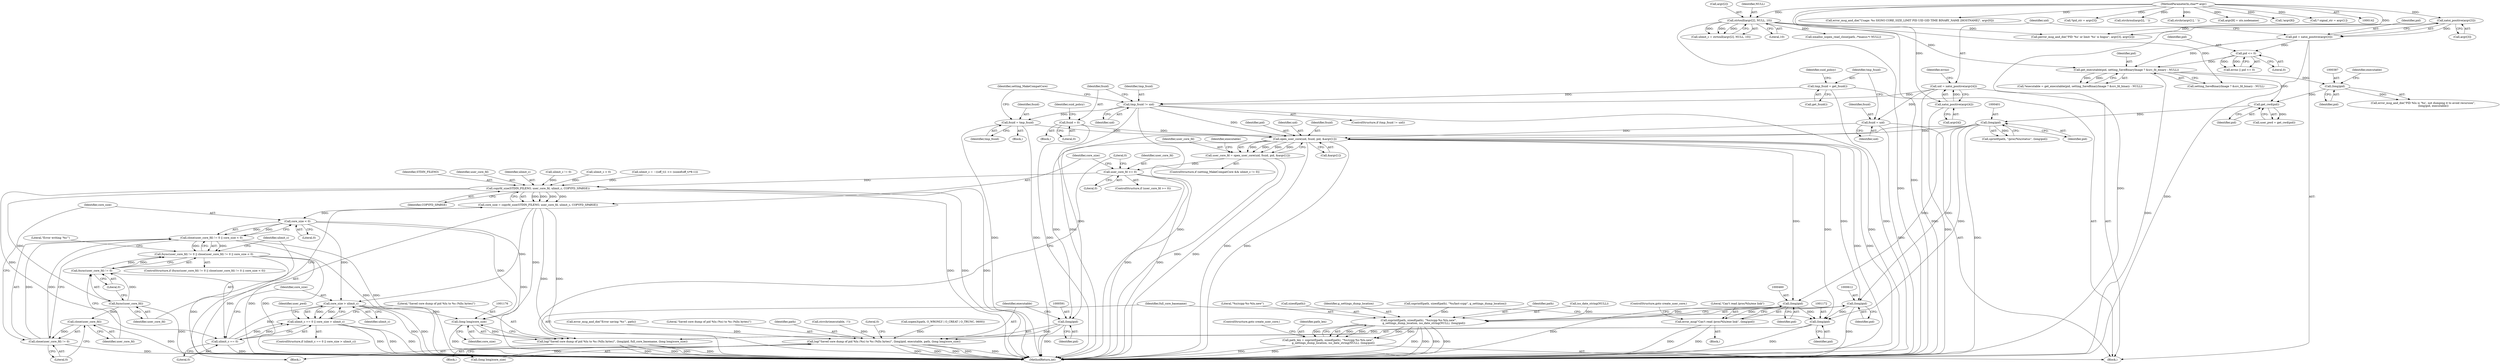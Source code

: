 digraph "0_abrt_80408e9e24a1c10f85fd969e1853e0f192157f92_0@API" {
"1000444" [label="(Call,open_user_core(uid, fsuid, pid, &argv[1]))"];
"1000421" [label="(Call,tmp_fsuid != uid)"];
"1000413" [label="(Call,tmp_fsuid = get_fsuid())"];
"1000308" [label="(Call,uid = xatoi_positive(argv[4]))"];
"1000310" [label="(Call,xatoi_positive(argv[4]))"];
"1000144" [label="(MethodParameterIn,char** argv)"];
"1000433" [label="(Call,fsuid = tmp_fsuid)"];
"1000425" [label="(Call,fsuid = 0)"];
"1000409" [label="(Call,fsuid = uid)"];
"1000400" [label="(Call,(long)pid)"];
"1000392" [label="(Call,get_cwd(pid))"];
"1000386" [label="(Call,(long)pid)"];
"1000370" [label="(Call,get_executable(pid, setting_SaveBinaryImage ? &src_fd_binary : NULL))"];
"1000317" [label="(Call,pid <= 0)"];
"1000301" [label="(Call,pid = xatoi_positive(argv[3]))"];
"1000303" [label="(Call,xatoi_positive(argv[3]))"];
"1000270" [label="(Call,strtoull(argv[2], NULL, 10))"];
"1000442" [label="(Call,user_core_fd = open_user_core(uid, fsuid, pid, &argv[1]))"];
"1001118" [label="(Call,user_core_fd >= 0)"];
"1001125" [label="(Call,copyfd_size(STDIN_FILENO, user_core_fd, ulimit_c, COPYFD_SPARSE))"];
"1001123" [label="(Call,core_size = copyfd_size(STDIN_FILENO, user_core_fd, ulimit_c, COPYFD_SPARSE))"];
"1001141" [label="(Call,core_size < 0)"];
"1001136" [label="(Call,close(user_core_fd) != 0 || core_size < 0)"];
"1001131" [label="(Call,fsync(user_core_fd) != 0 || close(user_core_fd) != 0 || core_size < 0)"];
"1001159" [label="(Call,core_size > ulimit_c)"];
"1001155" [label="(Call,ulimit_c == 0 || core_size > ulimit_c)"];
"1001175" [label="(Call,(long long)core_size)"];
"1001169" [label="(Call,log(\"Saved core dump of pid %lu to %s (%llu bytes)\", (long)pid, full_core_basename, (long long)core_size))"];
"1001133" [label="(Call,fsync(user_core_fd))"];
"1001132" [label="(Call,fsync(user_core_fd) != 0)"];
"1001138" [label="(Call,close(user_core_fd))"];
"1001137" [label="(Call,close(user_core_fd) != 0)"];
"1001156" [label="(Call,ulimit_c == 0)"];
"1000459" [label="(Call,(long)pid)"];
"1000457" [label="(Call,error_msg(\"Can't read /proc/%lu/exe link\", (long)pid))"];
"1001171" [label="(Call,(long)pid)"];
"1000590" [label="(Call,(long)pid)"];
"1000588" [label="(Call,log(\"Saved core dump of pid %lu (%s) to %s (%llu bytes)\", (long)pid, executable, path, (long long)core_size))"];
"1000611" [label="(Call,(long)pid)"];
"1000603" [label="(Call,snprintf(path, sizeof(path), \"%s/ccpp-%s-%lu.new\",\n            g_settings_dump_location, iso_date_string(NULL), (long)pid))"];
"1000601" [label="(Call,path_len = snprintf(path, sizeof(path), \"%s/ccpp-%s-%lu.new\",\n            g_settings_dump_location, iso_date_string(NULL), (long)pid))"];
"1001126" [label="(Identifier,STDIN_FILENO)"];
"1000393" [label="(Identifier,pid)"];
"1001132" [label="(Call,fsync(user_core_fd) != 0)"];
"1000397" [label="(Call,sprintf(path, \"/proc/%lu/status\", (long)pid))"];
"1000607" [label="(Literal,\"%s/ccpp-%s-%lu.new\")"];
"1000424" [label="(Block,)"];
"1001131" [label="(Call,fsync(user_core_fd) != 0 || close(user_core_fd) != 0 || core_size < 0)"];
"1000415" [label="(Call,get_fsuid())"];
"1001175" [label="(Call,(long long)core_size)"];
"1001170" [label="(Literal,\"Saved core dump of pid %lu to %s (%llu bytes)\")"];
"1001164" [label="(Identifier,user_pwd)"];
"1000171" [label="(Call,error_msg_and_die(\"Usage: %s SIGNO CORE_SIZE_LIMIT PID UID GID TIME BINARY_NAME [HOSTNAME]\", argv[0]))"];
"1001138" [label="(Call,close(user_core_fd))"];
"1001169" [label="(Call,log(\"Saved core dump of pid %lu to %s (%llu bytes)\", (long)pid, full_core_basename, (long long)core_size))"];
"1000594" [label="(Identifier,path)"];
"1000611" [label="(Call,(long)pid)"];
"1000603" [label="(Call,snprintf(path, sizeof(path), \"%s/ccpp-%s-%lu.new\",\n            g_settings_dump_location, iso_date_string(NULL), (long)pid))"];
"1001155" [label="(Call,ulimit_c == 0 || core_size > ulimit_c)"];
"1000413" [label="(Call,tmp_fsuid = get_fsuid())"];
"1000443" [label="(Identifier,user_core_fd)"];
"1001171" [label="(Call,(long)pid)"];
"1000590" [label="(Call,(long)pid)"];
"1001139" [label="(Identifier,user_core_fd)"];
"1001143" [label="(Literal,0)"];
"1000316" [label="(Identifier,errno)"];
"1001159" [label="(Call,core_size > ulimit_c)"];
"1000534" [label="(Call,strrchr(executable, '/'))"];
"1001135" [label="(Literal,0)"];
"1000410" [label="(Identifier,fsuid)"];
"1000370" [label="(Call,get_executable(pid, setting_SaveBinaryImage ? &src_fd_binary : NULL))"];
"1000319" [label="(Literal,0)"];
"1000295" [label="(Call,*pid_str = argv[3])"];
"1001118" [label="(Call,user_core_fd >= 0)"];
"1001117" [label="(ControlStructure,if (user_core_fd >= 0))"];
"1001154" [label="(ControlStructure,if (ulimit_c == 0 || core_size > ulimit_c))"];
"1000368" [label="(Call,*executable = get_executable(pid, setting_SaveBinaryImage ? &src_fd_binary : NULL))"];
"1001173" [label="(Identifier,pid)"];
"1001136" [label="(Call,close(user_core_fd) != 0 || core_size < 0)"];
"1000599" [label="(Literal,0)"];
"1000384" [label="(Call,error_msg_and_die(\"PID %lu is '%s', not dumping it to avoid recursion\",\n                        (long)pid, executable))"];
"1000271" [label="(Call,argv[2])"];
"1000392" [label="(Call,get_cwd(pid))"];
"1000426" [label="(Identifier,fsuid)"];
"1000435" [label="(Identifier,tmp_fsuid)"];
"1000371" [label="(Identifier,pid)"];
"1001134" [label="(Identifier,user_core_fd)"];
"1000405" [label="(Call,xmalloc_xopen_read_close(path, /*maxsz:*/ NULL))"];
"1000447" [label="(Identifier,pid)"];
"1001157" [label="(Identifier,ulimit_c)"];
"1000605" [label="(Call,sizeof(path))"];
"1001142" [label="(Identifier,core_size)"];
"1000433" [label="(Call,fsuid = tmp_fsuid)"];
"1001156" [label="(Call,ulimit_c == 0)"];
"1000462" [label="(ControlStructure,goto create_user_core;)"];
"1001133" [label="(Call,fsync(user_core_fd))"];
"1001180" [label="(MethodReturn,int)"];
"1001137" [label="(Call,close(user_core_fd) != 0)"];
"1000422" [label="(Identifier,tmp_fsuid)"];
"1000414" [label="(Identifier,tmp_fsuid)"];
"1000196" [label="(Call,strchrnul(argv[i], ' '))"];
"1000386" [label="(Call,(long)pid)"];
"1001160" [label="(Identifier,core_size)"];
"1000593" [label="(Identifier,executable)"];
"1000608" [label="(Identifier,g_settings_dump_location)"];
"1000588" [label="(Call,log(\"Saved core dump of pid %lu (%s) to %s (%llu bytes)\", (long)pid, executable, path, (long long)core_size))"];
"1000602" [label="(Identifier,path_len)"];
"1001158" [label="(Literal,0)"];
"1001120" [label="(Literal,0)"];
"1001179" [label="(Literal,0)"];
"1000310" [label="(Call,xatoi_positive(argv[4]))"];
"1001129" [label="(Identifier,COPYFD_SPARSE)"];
"1000400" [label="(Call,(long)pid)"];
"1000388" [label="(Identifier,pid)"];
"1001119" [label="(Identifier,user_core_fd)"];
"1001127" [label="(Identifier,user_core_fd)"];
"1001140" [label="(Literal,0)"];
"1000601" [label="(Call,path_len = snprintf(path, sizeof(path), \"%s/ccpp-%s-%lu.new\",\n            g_settings_dump_location, iso_date_string(NULL), (long)pid))"];
"1000317" [label="(Call,pid <= 0)"];
"1000177" [label="(Call,strchr(argv[1], ' '))"];
"1000270" [label="(Call,strtoull(argv[2], NULL, 10))"];
"1000432" [label="(Block,)"];
"1000459" [label="(Call,(long)pid)"];
"1000321" [label="(Call,perror_msg_and_die(\"PID '%s' or limit '%s' is bogus\", argv[3], argv[2]))"];
"1000411" [label="(Identifier,uid)"];
"1000390" [label="(Call,user_pwd = get_cwd(pid))"];
"1000585" [label="(Call,error_msg_and_die(\"Error saving '%s'\", path))"];
"1000615" [label="(ControlStructure,goto create_user_core;)"];
"1000389" [label="(Identifier,executable)"];
"1000409" [label="(Call,fsuid = uid)"];
"1001177" [label="(Identifier,core_size)"];
"1000427" [label="(Literal,0)"];
"1000436" [label="(ControlStructure,if (setting_MakeCompatCore && ulimit_c != 0))"];
"1001161" [label="(Identifier,ulimit_c)"];
"1000456" [label="(Block,)"];
"1000448" [label="(Call,&argv[1])"];
"1000461" [label="(Identifier,pid)"];
"1000458" [label="(Literal,\"Can't read /proc/%lu/exe link\")"];
"1000592" [label="(Identifier,pid)"];
"1000519" [label="(Call,snprintf(path, sizeof(path), \"%s/last-ccpp\", g_settings_dump_location))"];
"1000604" [label="(Identifier,path)"];
"1001128" [label="(Identifier,ulimit_c)"];
"1001174" [label="(Identifier,full_core_basename)"];
"1000420" [label="(ControlStructure,if (tmp_fsuid != uid))"];
"1000457" [label="(Call,error_msg(\"Can't read /proc/%lu/exe link\", (long)pid))"];
"1000418" [label="(Identifier,suid_policy)"];
"1000430" [label="(Identifier,suid_policy)"];
"1001141" [label="(Call,core_size < 0)"];
"1000354" [label="(Call,argv[8] = uts.nodename)"];
"1000558" [label="(Call,xopen3(path, O_WRONLY | O_CREAT | O_TRUNC, 0600))"];
"1001124" [label="(Identifier,core_size)"];
"1000425" [label="(Call,fsuid = 0)"];
"1001125" [label="(Call,copyfd_size(STDIN_FILENO, user_core_fd, ulimit_c, COPYFD_SPARSE))"];
"1000439" [label="(Call,ulimit_c != 0)"];
"1000442" [label="(Call,user_core_fd = open_user_core(uid, fsuid, pid, &argv[1]))"];
"1000311" [label="(Call,argv[4])"];
"1000315" [label="(Call,errno || pid <= 0)"];
"1000445" [label="(Identifier,uid)"];
"1000145" [label="(Block,)"];
"1000302" [label="(Identifier,pid)"];
"1000547" [label="(Block,)"];
"1000318" [label="(Identifier,pid)"];
"1001146" [label="(Literal,\"Error writing '%s'\")"];
"1000609" [label="(Call,iso_date_string(NULL))"];
"1000444" [label="(Call,open_user_core(uid, fsuid, pid, &argv[1]))"];
"1000144" [label="(MethodParameterIn,char** argv)"];
"1000304" [label="(Call,argv[3])"];
"1000595" [label="(Call,(long long)core_size)"];
"1000434" [label="(Identifier,fsuid)"];
"1000268" [label="(Call,ulimit_c = strtoull(argv[2], NULL, 10))"];
"1000275" [label="(Literal,10)"];
"1001123" [label="(Call,core_size = copyfd_size(STDIN_FILENO, user_core_fd, ulimit_c, COPYFD_SPARSE))"];
"1000346" [label="(Call,!argv[8])"];
"1000257" [label="(Call,* signal_str = argv[1])"];
"1000303" [label="(Call,xatoi_positive(argv[3]))"];
"1000372" [label="(Call,setting_SaveBinaryImage ? &src_fd_binary : NULL)"];
"1000402" [label="(Identifier,pid)"];
"1000421" [label="(Call,tmp_fsuid != uid)"];
"1001130" [label="(ControlStructure,if (fsync(user_core_fd) != 0 || close(user_core_fd) != 0 || core_size < 0))"];
"1000454" [label="(Identifier,executable)"];
"1000277" [label="(Call,ulimit_c < 0)"];
"1000438" [label="(Identifier,setting_MakeCompatCore)"];
"1000281" [label="(Call,ulimit_c = ~((off_t)1 << (sizeof(off_t)*8-1)))"];
"1000309" [label="(Identifier,uid)"];
"1001121" [label="(Block,)"];
"1000423" [label="(Identifier,uid)"];
"1000301" [label="(Call,pid = xatoi_positive(argv[3]))"];
"1000589" [label="(Literal,\"Saved core dump of pid %lu (%s) to %s (%llu bytes)\")"];
"1000613" [label="(Identifier,pid)"];
"1000446" [label="(Identifier,fsuid)"];
"1000308" [label="(Call,uid = xatoi_positive(argv[4]))"];
"1000274" [label="(Identifier,NULL)"];
"1000444" -> "1000442"  [label="AST: "];
"1000444" -> "1000448"  [label="CFG: "];
"1000445" -> "1000444"  [label="AST: "];
"1000446" -> "1000444"  [label="AST: "];
"1000447" -> "1000444"  [label="AST: "];
"1000448" -> "1000444"  [label="AST: "];
"1000442" -> "1000444"  [label="CFG: "];
"1000444" -> "1001180"  [label="DDG: "];
"1000444" -> "1001180"  [label="DDG: "];
"1000444" -> "1001180"  [label="DDG: "];
"1000444" -> "1001180"  [label="DDG: "];
"1000444" -> "1000442"  [label="DDG: "];
"1000444" -> "1000442"  [label="DDG: "];
"1000444" -> "1000442"  [label="DDG: "];
"1000444" -> "1000442"  [label="DDG: "];
"1000421" -> "1000444"  [label="DDG: "];
"1000433" -> "1000444"  [label="DDG: "];
"1000425" -> "1000444"  [label="DDG: "];
"1000409" -> "1000444"  [label="DDG: "];
"1000400" -> "1000444"  [label="DDG: "];
"1000444" -> "1000459"  [label="DDG: "];
"1000444" -> "1000590"  [label="DDG: "];
"1000444" -> "1000611"  [label="DDG: "];
"1000444" -> "1001171"  [label="DDG: "];
"1000421" -> "1000420"  [label="AST: "];
"1000421" -> "1000423"  [label="CFG: "];
"1000422" -> "1000421"  [label="AST: "];
"1000423" -> "1000421"  [label="AST: "];
"1000426" -> "1000421"  [label="CFG: "];
"1000438" -> "1000421"  [label="CFG: "];
"1000421" -> "1001180"  [label="DDG: "];
"1000421" -> "1001180"  [label="DDG: "];
"1000421" -> "1001180"  [label="DDG: "];
"1000413" -> "1000421"  [label="DDG: "];
"1000308" -> "1000421"  [label="DDG: "];
"1000421" -> "1000433"  [label="DDG: "];
"1000413" -> "1000145"  [label="AST: "];
"1000413" -> "1000415"  [label="CFG: "];
"1000414" -> "1000413"  [label="AST: "];
"1000415" -> "1000413"  [label="AST: "];
"1000418" -> "1000413"  [label="CFG: "];
"1000413" -> "1001180"  [label="DDG: "];
"1000308" -> "1000145"  [label="AST: "];
"1000308" -> "1000310"  [label="CFG: "];
"1000309" -> "1000308"  [label="AST: "];
"1000310" -> "1000308"  [label="AST: "];
"1000316" -> "1000308"  [label="CFG: "];
"1000308" -> "1001180"  [label="DDG: "];
"1000310" -> "1000308"  [label="DDG: "];
"1000308" -> "1000409"  [label="DDG: "];
"1000310" -> "1000311"  [label="CFG: "];
"1000311" -> "1000310"  [label="AST: "];
"1000310" -> "1001180"  [label="DDG: "];
"1000144" -> "1000310"  [label="DDG: "];
"1000144" -> "1000142"  [label="AST: "];
"1000144" -> "1001180"  [label="DDG: "];
"1000144" -> "1000171"  [label="DDG: "];
"1000144" -> "1000177"  [label="DDG: "];
"1000144" -> "1000196"  [label="DDG: "];
"1000144" -> "1000257"  [label="DDG: "];
"1000144" -> "1000270"  [label="DDG: "];
"1000144" -> "1000295"  [label="DDG: "];
"1000144" -> "1000303"  [label="DDG: "];
"1000144" -> "1000321"  [label="DDG: "];
"1000144" -> "1000346"  [label="DDG: "];
"1000144" -> "1000354"  [label="DDG: "];
"1000433" -> "1000432"  [label="AST: "];
"1000433" -> "1000435"  [label="CFG: "];
"1000434" -> "1000433"  [label="AST: "];
"1000435" -> "1000433"  [label="AST: "];
"1000438" -> "1000433"  [label="CFG: "];
"1000433" -> "1001180"  [label="DDG: "];
"1000433" -> "1001180"  [label="DDG: "];
"1000425" -> "1000424"  [label="AST: "];
"1000425" -> "1000427"  [label="CFG: "];
"1000426" -> "1000425"  [label="AST: "];
"1000427" -> "1000425"  [label="AST: "];
"1000430" -> "1000425"  [label="CFG: "];
"1000425" -> "1001180"  [label="DDG: "];
"1000409" -> "1000145"  [label="AST: "];
"1000409" -> "1000411"  [label="CFG: "];
"1000410" -> "1000409"  [label="AST: "];
"1000411" -> "1000409"  [label="AST: "];
"1000414" -> "1000409"  [label="CFG: "];
"1000409" -> "1001180"  [label="DDG: "];
"1000400" -> "1000397"  [label="AST: "];
"1000400" -> "1000402"  [label="CFG: "];
"1000401" -> "1000400"  [label="AST: "];
"1000402" -> "1000400"  [label="AST: "];
"1000397" -> "1000400"  [label="CFG: "];
"1000400" -> "1001180"  [label="DDG: "];
"1000400" -> "1000397"  [label="DDG: "];
"1000392" -> "1000400"  [label="DDG: "];
"1000400" -> "1000459"  [label="DDG: "];
"1000400" -> "1000590"  [label="DDG: "];
"1000400" -> "1000611"  [label="DDG: "];
"1000400" -> "1001171"  [label="DDG: "];
"1000392" -> "1000390"  [label="AST: "];
"1000392" -> "1000393"  [label="CFG: "];
"1000393" -> "1000392"  [label="AST: "];
"1000390" -> "1000392"  [label="CFG: "];
"1000392" -> "1000390"  [label="DDG: "];
"1000386" -> "1000392"  [label="DDG: "];
"1000370" -> "1000392"  [label="DDG: "];
"1000386" -> "1000384"  [label="AST: "];
"1000386" -> "1000388"  [label="CFG: "];
"1000387" -> "1000386"  [label="AST: "];
"1000388" -> "1000386"  [label="AST: "];
"1000389" -> "1000386"  [label="CFG: "];
"1000386" -> "1000384"  [label="DDG: "];
"1000370" -> "1000386"  [label="DDG: "];
"1000370" -> "1000368"  [label="AST: "];
"1000370" -> "1000372"  [label="CFG: "];
"1000371" -> "1000370"  [label="AST: "];
"1000372" -> "1000370"  [label="AST: "];
"1000368" -> "1000370"  [label="CFG: "];
"1000370" -> "1001180"  [label="DDG: "];
"1000370" -> "1000368"  [label="DDG: "];
"1000370" -> "1000368"  [label="DDG: "];
"1000317" -> "1000370"  [label="DDG: "];
"1000301" -> "1000370"  [label="DDG: "];
"1000270" -> "1000370"  [label="DDG: "];
"1000317" -> "1000315"  [label="AST: "];
"1000317" -> "1000319"  [label="CFG: "];
"1000318" -> "1000317"  [label="AST: "];
"1000319" -> "1000317"  [label="AST: "];
"1000315" -> "1000317"  [label="CFG: "];
"1000317" -> "1000315"  [label="DDG: "];
"1000317" -> "1000315"  [label="DDG: "];
"1000301" -> "1000317"  [label="DDG: "];
"1000301" -> "1000145"  [label="AST: "];
"1000301" -> "1000303"  [label="CFG: "];
"1000302" -> "1000301"  [label="AST: "];
"1000303" -> "1000301"  [label="AST: "];
"1000309" -> "1000301"  [label="CFG: "];
"1000301" -> "1001180"  [label="DDG: "];
"1000303" -> "1000301"  [label="DDG: "];
"1000303" -> "1000304"  [label="CFG: "];
"1000304" -> "1000303"  [label="AST: "];
"1000303" -> "1001180"  [label="DDG: "];
"1000303" -> "1000321"  [label="DDG: "];
"1000270" -> "1000268"  [label="AST: "];
"1000270" -> "1000275"  [label="CFG: "];
"1000271" -> "1000270"  [label="AST: "];
"1000274" -> "1000270"  [label="AST: "];
"1000275" -> "1000270"  [label="AST: "];
"1000268" -> "1000270"  [label="CFG: "];
"1000270" -> "1001180"  [label="DDG: "];
"1000270" -> "1000268"  [label="DDG: "];
"1000270" -> "1000268"  [label="DDG: "];
"1000270" -> "1000268"  [label="DDG: "];
"1000270" -> "1000321"  [label="DDG: "];
"1000270" -> "1000372"  [label="DDG: "];
"1000270" -> "1000405"  [label="DDG: "];
"1000442" -> "1000436"  [label="AST: "];
"1000443" -> "1000442"  [label="AST: "];
"1000454" -> "1000442"  [label="CFG: "];
"1000442" -> "1001180"  [label="DDG: "];
"1000442" -> "1001180"  [label="DDG: "];
"1000442" -> "1001118"  [label="DDG: "];
"1001118" -> "1001117"  [label="AST: "];
"1001118" -> "1001120"  [label="CFG: "];
"1001119" -> "1001118"  [label="AST: "];
"1001120" -> "1001118"  [label="AST: "];
"1001124" -> "1001118"  [label="CFG: "];
"1001179" -> "1001118"  [label="CFG: "];
"1001118" -> "1001180"  [label="DDG: "];
"1001118" -> "1001180"  [label="DDG: "];
"1001118" -> "1001125"  [label="DDG: "];
"1001125" -> "1001123"  [label="AST: "];
"1001125" -> "1001129"  [label="CFG: "];
"1001126" -> "1001125"  [label="AST: "];
"1001127" -> "1001125"  [label="AST: "];
"1001128" -> "1001125"  [label="AST: "];
"1001129" -> "1001125"  [label="AST: "];
"1001123" -> "1001125"  [label="CFG: "];
"1001125" -> "1001180"  [label="DDG: "];
"1001125" -> "1001180"  [label="DDG: "];
"1001125" -> "1001180"  [label="DDG: "];
"1001125" -> "1001123"  [label="DDG: "];
"1001125" -> "1001123"  [label="DDG: "];
"1001125" -> "1001123"  [label="DDG: "];
"1001125" -> "1001123"  [label="DDG: "];
"1000281" -> "1001125"  [label="DDG: "];
"1000439" -> "1001125"  [label="DDG: "];
"1000277" -> "1001125"  [label="DDG: "];
"1001125" -> "1001133"  [label="DDG: "];
"1001125" -> "1001156"  [label="DDG: "];
"1001123" -> "1001121"  [label="AST: "];
"1001124" -> "1001123"  [label="AST: "];
"1001134" -> "1001123"  [label="CFG: "];
"1001123" -> "1001180"  [label="DDG: "];
"1001123" -> "1001180"  [label="DDG: "];
"1001123" -> "1001141"  [label="DDG: "];
"1001123" -> "1001159"  [label="DDG: "];
"1001123" -> "1001175"  [label="DDG: "];
"1001141" -> "1001136"  [label="AST: "];
"1001141" -> "1001143"  [label="CFG: "];
"1001142" -> "1001141"  [label="AST: "];
"1001143" -> "1001141"  [label="AST: "];
"1001136" -> "1001141"  [label="CFG: "];
"1001141" -> "1001180"  [label="DDG: "];
"1001141" -> "1001136"  [label="DDG: "];
"1001141" -> "1001136"  [label="DDG: "];
"1001141" -> "1001159"  [label="DDG: "];
"1001141" -> "1001175"  [label="DDG: "];
"1001136" -> "1001131"  [label="AST: "];
"1001136" -> "1001137"  [label="CFG: "];
"1001137" -> "1001136"  [label="AST: "];
"1001131" -> "1001136"  [label="CFG: "];
"1001136" -> "1001180"  [label="DDG: "];
"1001136" -> "1001180"  [label="DDG: "];
"1001136" -> "1001131"  [label="DDG: "];
"1001136" -> "1001131"  [label="DDG: "];
"1001137" -> "1001136"  [label="DDG: "];
"1001137" -> "1001136"  [label="DDG: "];
"1001131" -> "1001130"  [label="AST: "];
"1001131" -> "1001132"  [label="CFG: "];
"1001132" -> "1001131"  [label="AST: "];
"1001146" -> "1001131"  [label="CFG: "];
"1001157" -> "1001131"  [label="CFG: "];
"1001131" -> "1001180"  [label="DDG: "];
"1001131" -> "1001180"  [label="DDG: "];
"1001131" -> "1001180"  [label="DDG: "];
"1001132" -> "1001131"  [label="DDG: "];
"1001132" -> "1001131"  [label="DDG: "];
"1001159" -> "1001155"  [label="AST: "];
"1001159" -> "1001161"  [label="CFG: "];
"1001160" -> "1001159"  [label="AST: "];
"1001161" -> "1001159"  [label="AST: "];
"1001155" -> "1001159"  [label="CFG: "];
"1001159" -> "1001180"  [label="DDG: "];
"1001159" -> "1001180"  [label="DDG: "];
"1001159" -> "1001155"  [label="DDG: "];
"1001159" -> "1001155"  [label="DDG: "];
"1001156" -> "1001159"  [label="DDG: "];
"1001159" -> "1001175"  [label="DDG: "];
"1001155" -> "1001154"  [label="AST: "];
"1001155" -> "1001156"  [label="CFG: "];
"1001156" -> "1001155"  [label="AST: "];
"1001164" -> "1001155"  [label="CFG: "];
"1001170" -> "1001155"  [label="CFG: "];
"1001155" -> "1001180"  [label="DDG: "];
"1001155" -> "1001180"  [label="DDG: "];
"1001155" -> "1001180"  [label="DDG: "];
"1001156" -> "1001155"  [label="DDG: "];
"1001156" -> "1001155"  [label="DDG: "];
"1001175" -> "1001169"  [label="AST: "];
"1001175" -> "1001177"  [label="CFG: "];
"1001176" -> "1001175"  [label="AST: "];
"1001177" -> "1001175"  [label="AST: "];
"1001169" -> "1001175"  [label="CFG: "];
"1001175" -> "1001180"  [label="DDG: "];
"1001175" -> "1001169"  [label="DDG: "];
"1001169" -> "1001121"  [label="AST: "];
"1001170" -> "1001169"  [label="AST: "];
"1001171" -> "1001169"  [label="AST: "];
"1001174" -> "1001169"  [label="AST: "];
"1001179" -> "1001169"  [label="CFG: "];
"1001169" -> "1001180"  [label="DDG: "];
"1001169" -> "1001180"  [label="DDG: "];
"1001169" -> "1001180"  [label="DDG: "];
"1001169" -> "1001180"  [label="DDG: "];
"1001171" -> "1001169"  [label="DDG: "];
"1001133" -> "1001132"  [label="AST: "];
"1001133" -> "1001134"  [label="CFG: "];
"1001134" -> "1001133"  [label="AST: "];
"1001135" -> "1001133"  [label="CFG: "];
"1001133" -> "1001180"  [label="DDG: "];
"1001133" -> "1001132"  [label="DDG: "];
"1001133" -> "1001138"  [label="DDG: "];
"1001132" -> "1001135"  [label="CFG: "];
"1001135" -> "1001132"  [label="AST: "];
"1001139" -> "1001132"  [label="CFG: "];
"1001132" -> "1001180"  [label="DDG: "];
"1001138" -> "1001137"  [label="AST: "];
"1001138" -> "1001139"  [label="CFG: "];
"1001139" -> "1001138"  [label="AST: "];
"1001140" -> "1001138"  [label="CFG: "];
"1001138" -> "1001180"  [label="DDG: "];
"1001138" -> "1001137"  [label="DDG: "];
"1001137" -> "1001140"  [label="CFG: "];
"1001140" -> "1001137"  [label="AST: "];
"1001142" -> "1001137"  [label="CFG: "];
"1001137" -> "1001180"  [label="DDG: "];
"1001156" -> "1001158"  [label="CFG: "];
"1001157" -> "1001156"  [label="AST: "];
"1001158" -> "1001156"  [label="AST: "];
"1001160" -> "1001156"  [label="CFG: "];
"1001156" -> "1001180"  [label="DDG: "];
"1000459" -> "1000457"  [label="AST: "];
"1000459" -> "1000461"  [label="CFG: "];
"1000460" -> "1000459"  [label="AST: "];
"1000461" -> "1000459"  [label="AST: "];
"1000457" -> "1000459"  [label="CFG: "];
"1000459" -> "1001180"  [label="DDG: "];
"1000459" -> "1000457"  [label="DDG: "];
"1000459" -> "1001171"  [label="DDG: "];
"1000457" -> "1000456"  [label="AST: "];
"1000458" -> "1000457"  [label="AST: "];
"1000462" -> "1000457"  [label="CFG: "];
"1000457" -> "1001180"  [label="DDG: "];
"1000457" -> "1001180"  [label="DDG: "];
"1001171" -> "1001173"  [label="CFG: "];
"1001172" -> "1001171"  [label="AST: "];
"1001173" -> "1001171"  [label="AST: "];
"1001174" -> "1001171"  [label="CFG: "];
"1001171" -> "1001180"  [label="DDG: "];
"1000611" -> "1001171"  [label="DDG: "];
"1000590" -> "1000588"  [label="AST: "];
"1000590" -> "1000592"  [label="CFG: "];
"1000591" -> "1000590"  [label="AST: "];
"1000592" -> "1000590"  [label="AST: "];
"1000593" -> "1000590"  [label="CFG: "];
"1000590" -> "1001180"  [label="DDG: "];
"1000590" -> "1000588"  [label="DDG: "];
"1000588" -> "1000547"  [label="AST: "];
"1000588" -> "1000595"  [label="CFG: "];
"1000589" -> "1000588"  [label="AST: "];
"1000593" -> "1000588"  [label="AST: "];
"1000594" -> "1000588"  [label="AST: "];
"1000595" -> "1000588"  [label="AST: "];
"1000599" -> "1000588"  [label="CFG: "];
"1000588" -> "1001180"  [label="DDG: "];
"1000588" -> "1001180"  [label="DDG: "];
"1000588" -> "1001180"  [label="DDG: "];
"1000588" -> "1001180"  [label="DDG: "];
"1000588" -> "1001180"  [label="DDG: "];
"1000534" -> "1000588"  [label="DDG: "];
"1000585" -> "1000588"  [label="DDG: "];
"1000558" -> "1000588"  [label="DDG: "];
"1000595" -> "1000588"  [label="DDG: "];
"1000611" -> "1000603"  [label="AST: "];
"1000611" -> "1000613"  [label="CFG: "];
"1000612" -> "1000611"  [label="AST: "];
"1000613" -> "1000611"  [label="AST: "];
"1000603" -> "1000611"  [label="CFG: "];
"1000611" -> "1001180"  [label="DDG: "];
"1000611" -> "1000603"  [label="DDG: "];
"1000603" -> "1000601"  [label="AST: "];
"1000604" -> "1000603"  [label="AST: "];
"1000605" -> "1000603"  [label="AST: "];
"1000607" -> "1000603"  [label="AST: "];
"1000608" -> "1000603"  [label="AST: "];
"1000609" -> "1000603"  [label="AST: "];
"1000601" -> "1000603"  [label="CFG: "];
"1000603" -> "1001180"  [label="DDG: "];
"1000603" -> "1001180"  [label="DDG: "];
"1000603" -> "1001180"  [label="DDG: "];
"1000603" -> "1001180"  [label="DDG: "];
"1000603" -> "1000601"  [label="DDG: "];
"1000603" -> "1000601"  [label="DDG: "];
"1000603" -> "1000601"  [label="DDG: "];
"1000603" -> "1000601"  [label="DDG: "];
"1000603" -> "1000601"  [label="DDG: "];
"1000519" -> "1000603"  [label="DDG: "];
"1000609" -> "1000603"  [label="DDG: "];
"1000601" -> "1000145"  [label="AST: "];
"1000602" -> "1000601"  [label="AST: "];
"1000615" -> "1000601"  [label="CFG: "];
"1000601" -> "1001180"  [label="DDG: "];
"1000601" -> "1001180"  [label="DDG: "];
}
